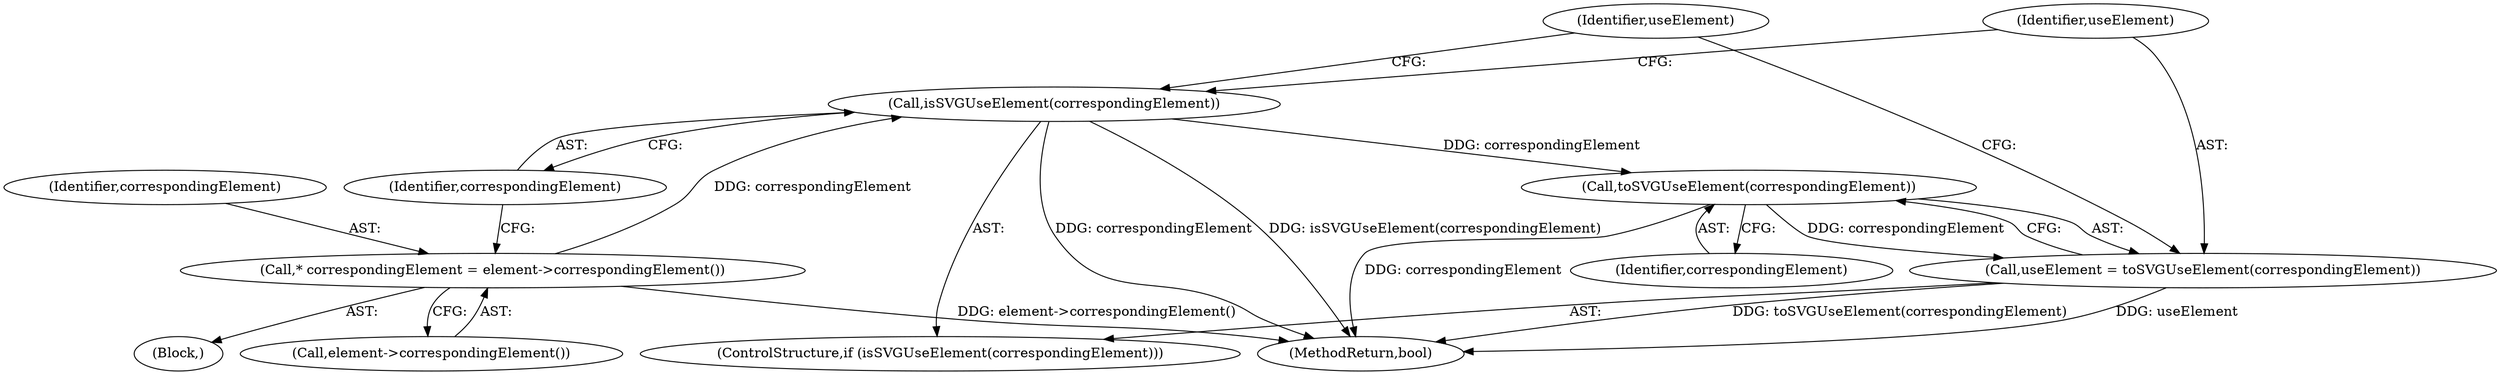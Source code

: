 digraph "0_Chrome_44f1431b20c16d8f8da0ce8ff7bbf2adddcdd785_1@pointer" {
"1000135" [label="(Call,isSVGUseElement(correspondingElement))"];
"1000131" [label="(Call,* correspondingElement = element->correspondingElement())"];
"1000139" [label="(Call,toSVGUseElement(correspondingElement))"];
"1000137" [label="(Call,useElement = toSVGUseElement(correspondingElement))"];
"1000135" [label="(Call,isSVGUseElement(correspondingElement))"];
"1000138" [label="(Identifier,useElement)"];
"1000137" [label="(Call,useElement = toSVGUseElement(correspondingElement))"];
"1000132" [label="(Identifier,correspondingElement)"];
"1000136" [label="(Identifier,correspondingElement)"];
"1000133" [label="(Call,element->correspondingElement())"];
"1000140" [label="(Identifier,correspondingElement)"];
"1000139" [label="(Call,toSVGUseElement(correspondingElement))"];
"1000129" [label="(Block,)"];
"1000142" [label="(Identifier,useElement)"];
"1000131" [label="(Call,* correspondingElement = element->correspondingElement())"];
"1000172" [label="(MethodReturn,bool)"];
"1000134" [label="(ControlStructure,if (isSVGUseElement(correspondingElement)))"];
"1000135" -> "1000134"  [label="AST: "];
"1000135" -> "1000136"  [label="CFG: "];
"1000136" -> "1000135"  [label="AST: "];
"1000138" -> "1000135"  [label="CFG: "];
"1000142" -> "1000135"  [label="CFG: "];
"1000135" -> "1000172"  [label="DDG: correspondingElement"];
"1000135" -> "1000172"  [label="DDG: isSVGUseElement(correspondingElement)"];
"1000131" -> "1000135"  [label="DDG: correspondingElement"];
"1000135" -> "1000139"  [label="DDG: correspondingElement"];
"1000131" -> "1000129"  [label="AST: "];
"1000131" -> "1000133"  [label="CFG: "];
"1000132" -> "1000131"  [label="AST: "];
"1000133" -> "1000131"  [label="AST: "];
"1000136" -> "1000131"  [label="CFG: "];
"1000131" -> "1000172"  [label="DDG: element->correspondingElement()"];
"1000139" -> "1000137"  [label="AST: "];
"1000139" -> "1000140"  [label="CFG: "];
"1000140" -> "1000139"  [label="AST: "];
"1000137" -> "1000139"  [label="CFG: "];
"1000139" -> "1000172"  [label="DDG: correspondingElement"];
"1000139" -> "1000137"  [label="DDG: correspondingElement"];
"1000137" -> "1000134"  [label="AST: "];
"1000138" -> "1000137"  [label="AST: "];
"1000142" -> "1000137"  [label="CFG: "];
"1000137" -> "1000172"  [label="DDG: toSVGUseElement(correspondingElement)"];
"1000137" -> "1000172"  [label="DDG: useElement"];
}

